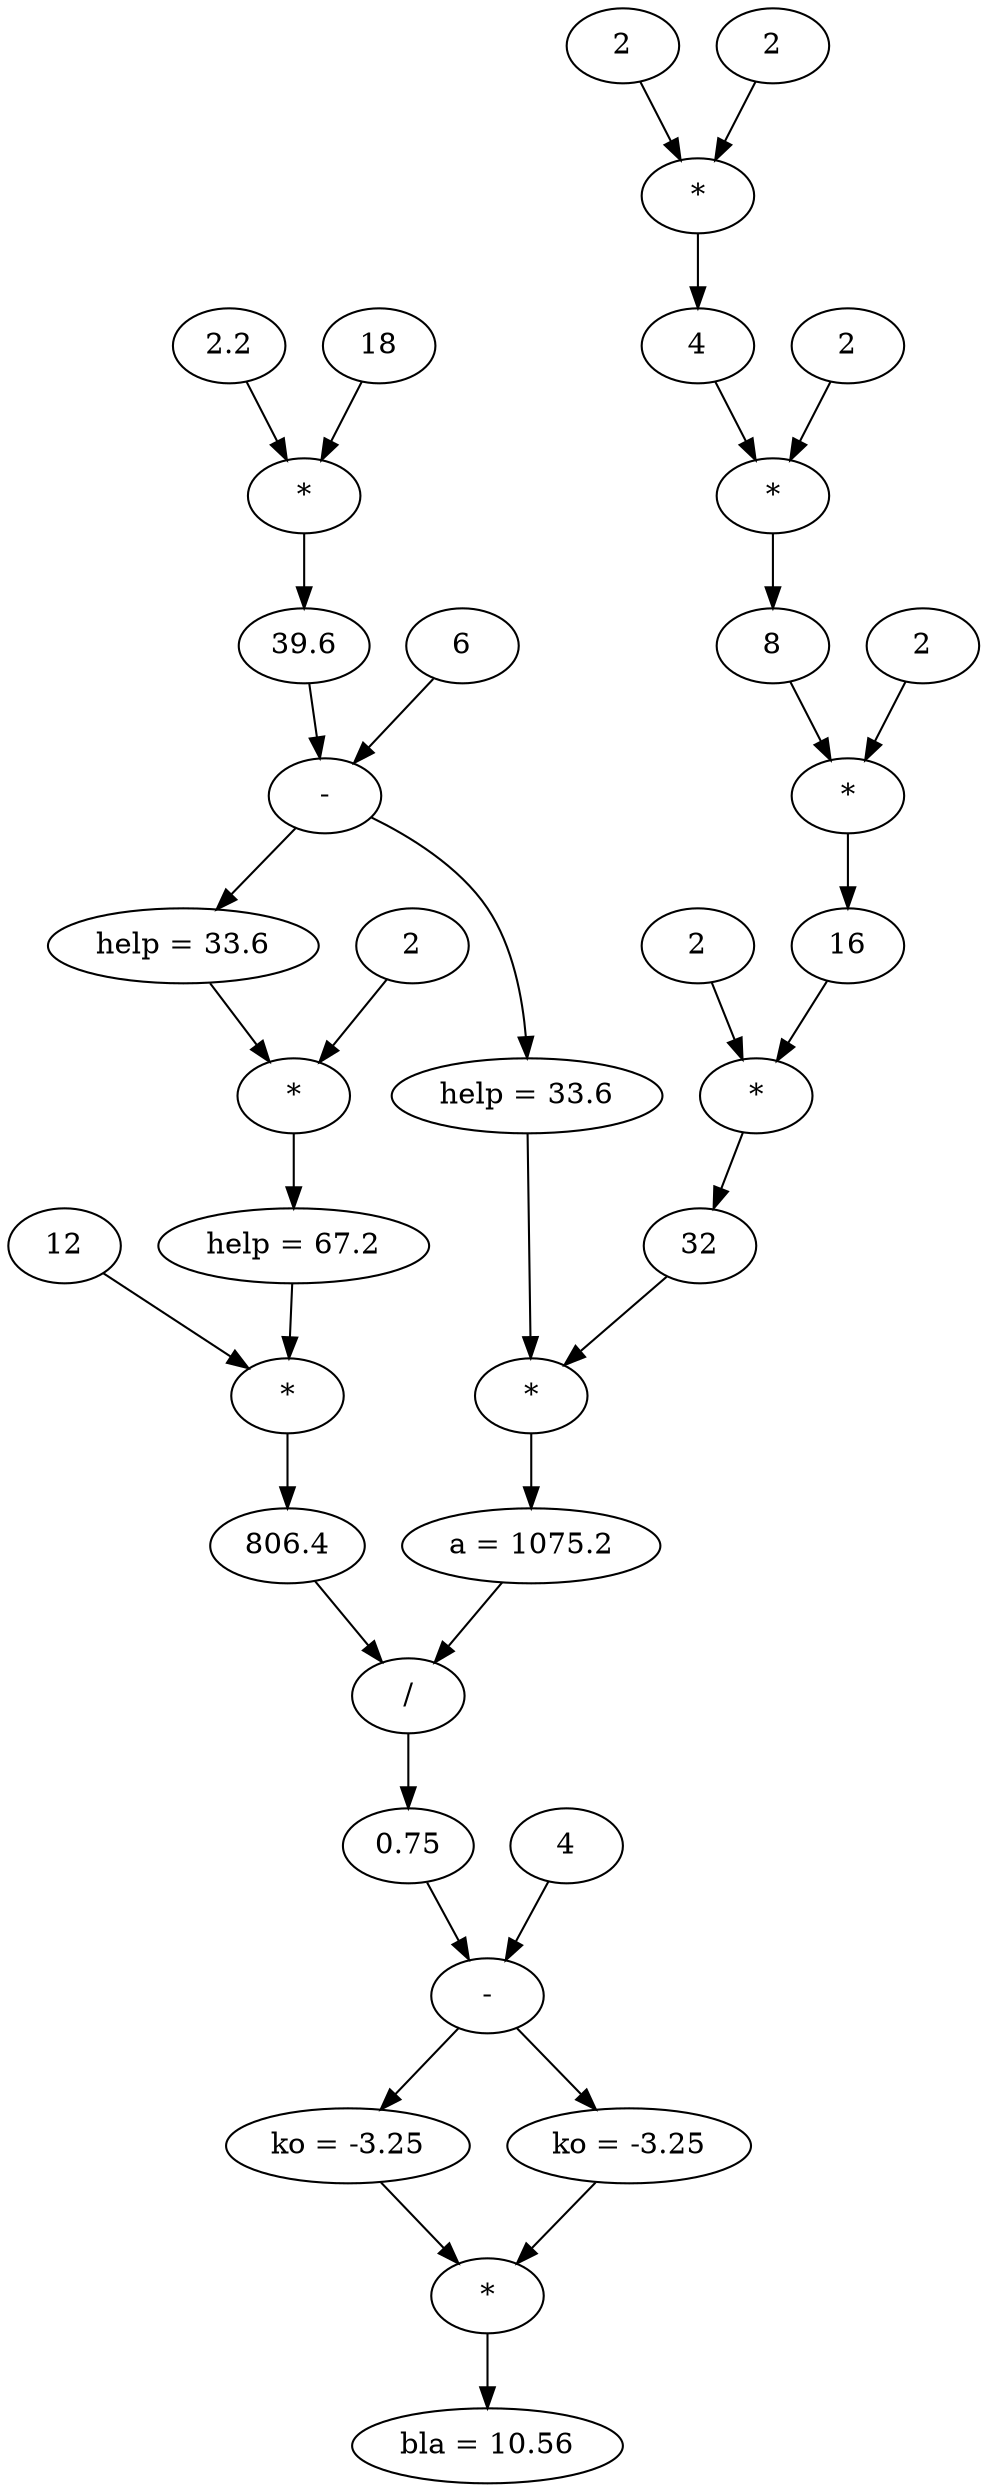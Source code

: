 digraph gograph{
node162427368[label="bla = 10.56"];
node162427520[label="*"];
node162427296[label="ko = -3.25"];
node162427144[label="-"];
node162427000[label="0.75"];
node162426960[label="/"];
node162426768[label="806.4"];
node162426728[label="*"];
node162426520[label="12"];
node162426520 -> node162426728
node162426608[label="help = 67.2"];
node162426352[label="*"];
node162426192[label="help = 33.6"];
node162424776[label="-"];
node162424272[label="39.6"];
node162424232[label="*"];
node162407560[label="2.2"];
node162407560 -> node162424232
node162424144[label="18"];
node162424144 -> node162424232
node162424232 -> node162424272
node162424272 -> node162424776
node162424688[label="6"];
node162424688 -> node162424776
node162424776 -> node162426192
node162426192 -> node162426352
node162426312[label="2"];
node162426312 -> node162426352
node162426352 -> node162426608
node162426608 -> node162426728
node162426728 -> node162426768
node162426768 -> node162426960
node162426808[label="a = 1075.2"];
node162426056[label="*"];
node162425896[label="32"];
node162425856[label="*"];
node162425616[label="16"];
node162425576[label="*"];
node162425400[label="8"];
node162425360[label="*"];
node162425176[label="4"];
node162425136[label="*"];
node162424960[label="2"];
node162424960 -> node162425136
node162425048[label="2"];
node162425048 -> node162425136
node162425136 -> node162425176
node162425176 -> node162425360
node162425272[label="2"];
node162425272 -> node162425360
node162425360 -> node162425400
node162425400 -> node162425576
node162425488[label="2"];
node162425488 -> node162425576
node162425576 -> node162425616
node162425616 -> node162425856
node162425704[label="2"];
node162425704 -> node162425856
node162425856 -> node162425896
node162425896 -> node162426056
node162425936[label="help = 33.6"];
node162424776 -> node162425936
node162425936 -> node162426056
node162426056 -> node162426808
node162426808 -> node162426960
node162426960 -> node162427000
node162427000 -> node162427144
node162427080[label="4"];
node162427080 -> node162427144
node162427144 -> node162427296
node162427296 -> node162427520
node162427448[label="ko = -3.25"];
node162427144 -> node162427448
node162427448 -> node162427520
node162427520 -> node162427368

}